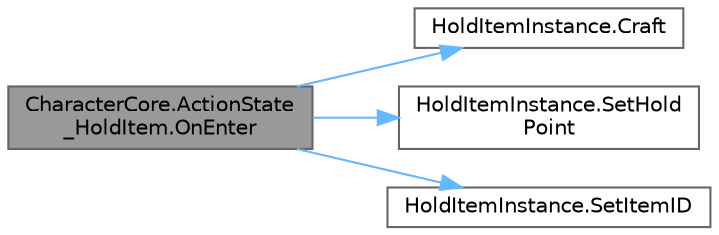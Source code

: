digraph "CharacterCore.ActionState_HoldItem.OnEnter"
{
 // LATEX_PDF_SIZE
  bgcolor="transparent";
  edge [fontname=Helvetica,fontsize=10,labelfontname=Helvetica,labelfontsize=10];
  node [fontname=Helvetica,fontsize=10,shape=box,height=0.2,width=0.4];
  rankdir="LR";
  Node1 [id="Node000001",label="CharacterCore.ActionState\l_HoldItem.OnEnter",height=0.2,width=0.4,color="gray40", fillcolor="grey60", style="filled", fontcolor="black",tooltip=" "];
  Node1 -> Node2 [id="edge1_Node000001_Node000002",color="steelblue1",style="solid",tooltip=" "];
  Node2 [id="Node000002",label="HoldItemInstance.Craft",height=0.2,width=0.4,color="grey40", fillcolor="white", style="filled",URL="$class_hold_item_instance.html#ac55e636301903dc4b83bba20ea861102",tooltip=" "];
  Node1 -> Node3 [id="edge2_Node000001_Node000003",color="steelblue1",style="solid",tooltip=" "];
  Node3 [id="Node000003",label="HoldItemInstance.SetHold\lPoint",height=0.2,width=0.4,color="grey40", fillcolor="white", style="filled",URL="$class_hold_item_instance.html#ad0b9e8619b19ff2aea7f69c6e724c0df",tooltip=" "];
  Node1 -> Node4 [id="edge3_Node000001_Node000004",color="steelblue1",style="solid",tooltip=" "];
  Node4 [id="Node000004",label="HoldItemInstance.SetItemID",height=0.2,width=0.4,color="grey40", fillcolor="white", style="filled",URL="$class_hold_item_instance.html#a62f0f1c1c169ecf807553bb7ddcf45ee",tooltip=" "];
}
